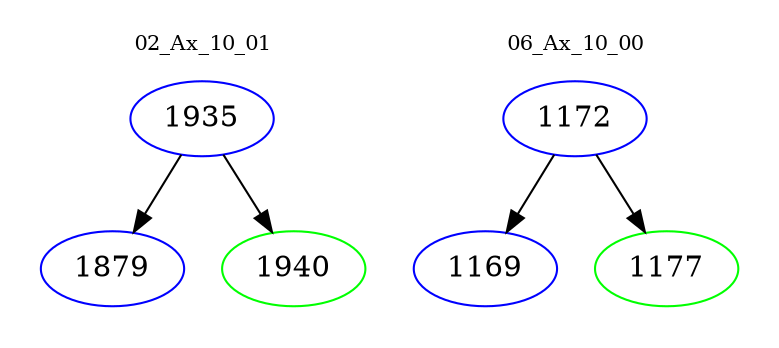 digraph{
subgraph cluster_0 {
color = white
label = "02_Ax_10_01";
fontsize=10;
T0_1935 [label="1935", color="blue"]
T0_1935 -> T0_1879 [color="black"]
T0_1879 [label="1879", color="blue"]
T0_1935 -> T0_1940 [color="black"]
T0_1940 [label="1940", color="green"]
}
subgraph cluster_1 {
color = white
label = "06_Ax_10_00";
fontsize=10;
T1_1172 [label="1172", color="blue"]
T1_1172 -> T1_1169 [color="black"]
T1_1169 [label="1169", color="blue"]
T1_1172 -> T1_1177 [color="black"]
T1_1177 [label="1177", color="green"]
}
}
